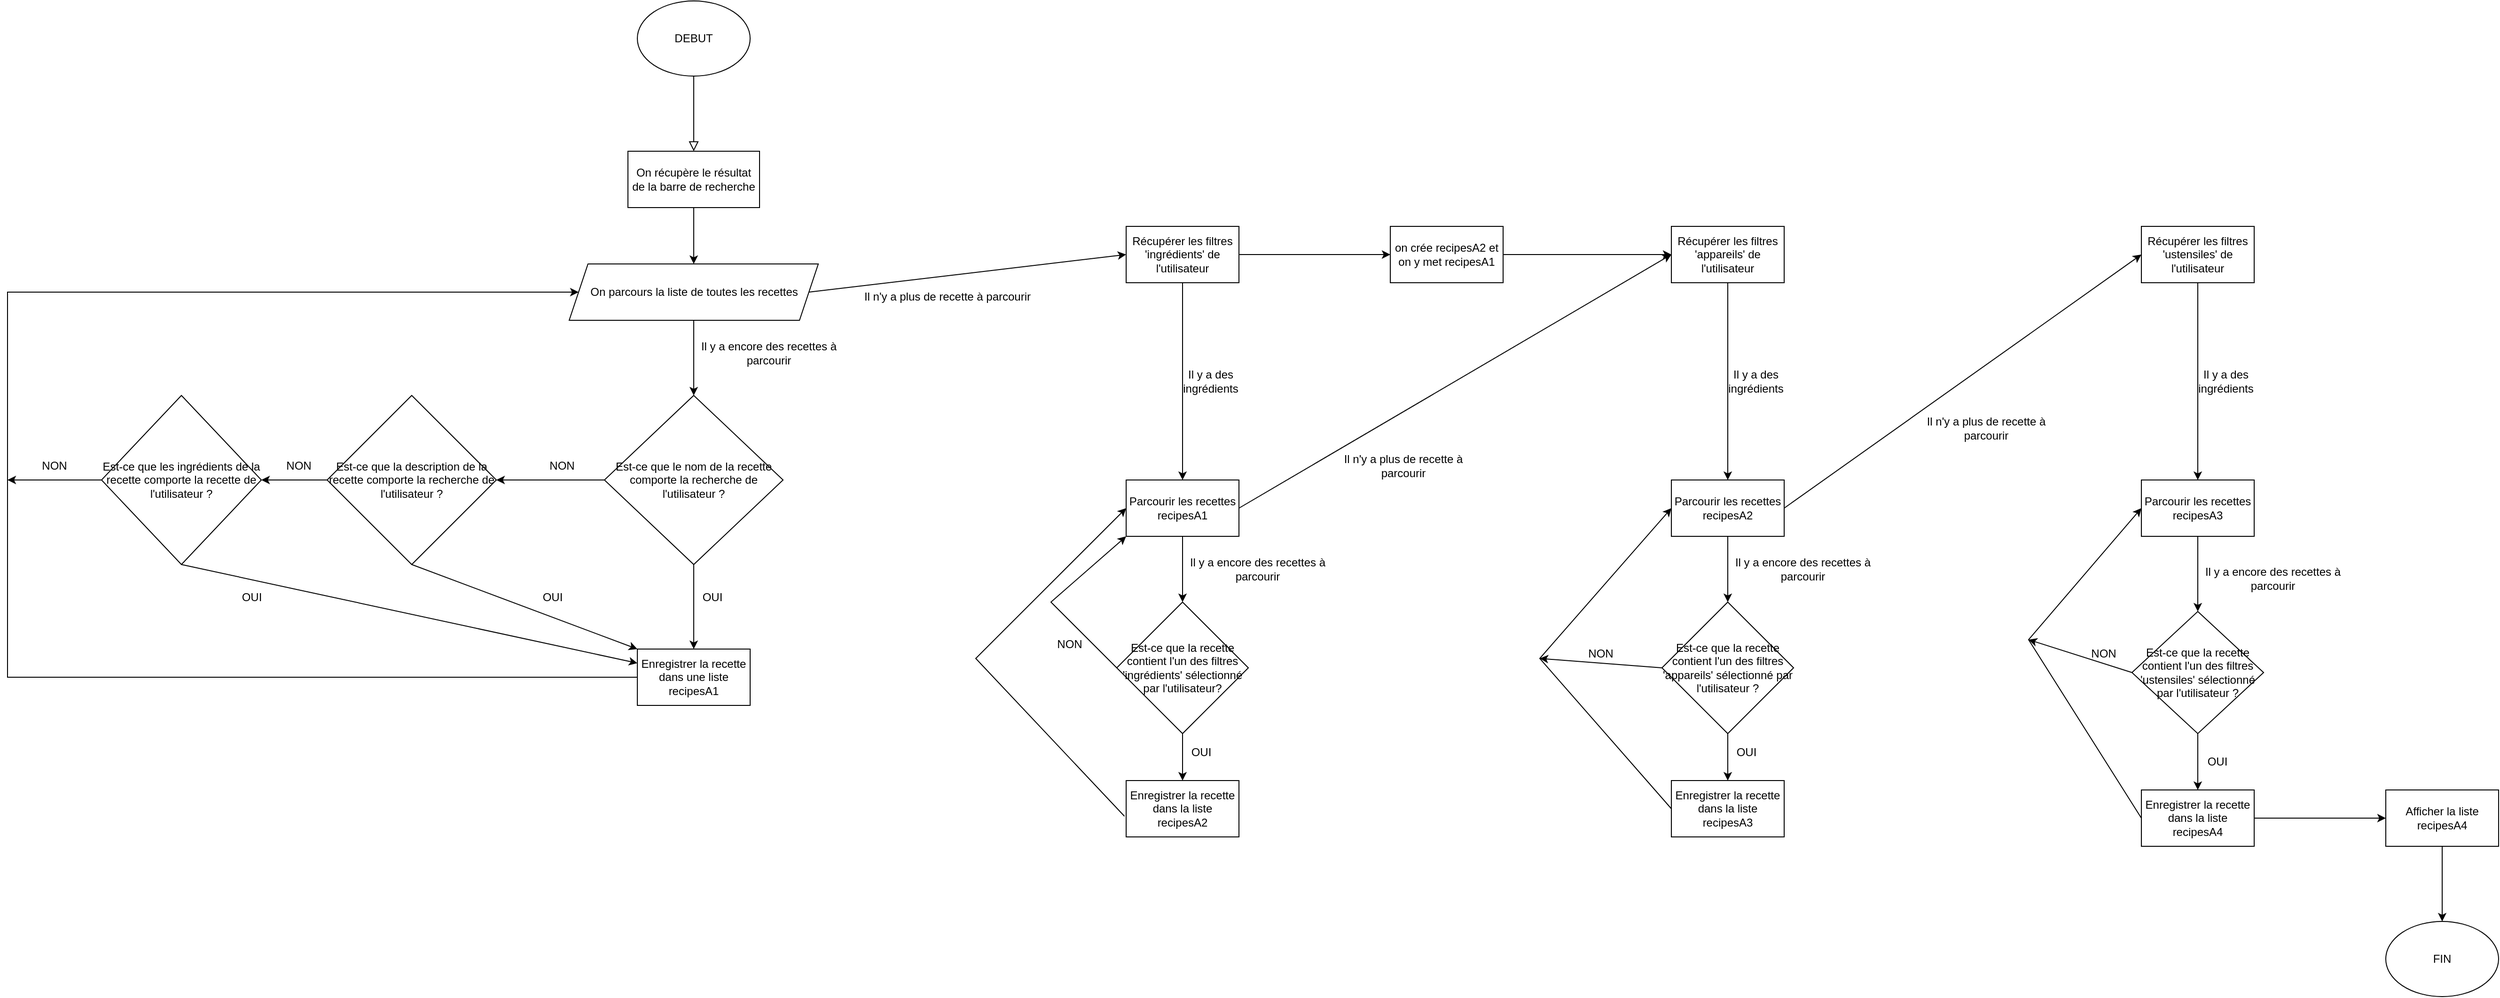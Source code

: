 <mxfile version="22.1.17" type="github">
  <diagram id="C5RBs43oDa-KdzZeNtuy" name="Page-1">
    <mxGraphModel dx="2261" dy="738" grid="1" gridSize="10" guides="1" tooltips="1" connect="1" arrows="1" fold="1" page="1" pageScale="1" pageWidth="827" pageHeight="1169" math="0" shadow="0">
      <root>
        <mxCell id="WIyWlLk6GJQsqaUBKTNV-0" />
        <mxCell id="WIyWlLk6GJQsqaUBKTNV-1" parent="WIyWlLk6GJQsqaUBKTNV-0" />
        <mxCell id="WIyWlLk6GJQsqaUBKTNV-2" value="" style="rounded=0;html=1;jettySize=auto;orthogonalLoop=1;fontSize=11;endArrow=block;endFill=0;endSize=8;strokeWidth=1;shadow=0;labelBackgroundColor=none;edgeStyle=orthogonalEdgeStyle;" parent="WIyWlLk6GJQsqaUBKTNV-1" edge="1">
          <mxGeometry relative="1" as="geometry">
            <mxPoint x="220" y="120" as="sourcePoint" />
            <mxPoint x="220" y="200" as="targetPoint" />
          </mxGeometry>
        </mxCell>
        <mxCell id="Xilps3Jjmm4mwuuj0VUE-0" value="DEBUT" style="ellipse;whiteSpace=wrap;html=1;" parent="WIyWlLk6GJQsqaUBKTNV-1" vertex="1">
          <mxGeometry x="160" y="40" width="120" height="80" as="geometry" />
        </mxCell>
        <mxCell id="Xilps3Jjmm4mwuuj0VUE-5" value="" style="edgeStyle=orthogonalEdgeStyle;rounded=0;orthogonalLoop=1;jettySize=auto;html=1;" parent="WIyWlLk6GJQsqaUBKTNV-1" source="Xilps3Jjmm4mwuuj0VUE-2" target="Xilps3Jjmm4mwuuj0VUE-3" edge="1">
          <mxGeometry relative="1" as="geometry">
            <Array as="points">
              <mxPoint x="220" y="280" />
              <mxPoint x="220" y="280" />
            </Array>
          </mxGeometry>
        </mxCell>
        <mxCell id="Xilps3Jjmm4mwuuj0VUE-2" value="On récupère le résultat de la barre de recherche" style="rounded=0;whiteSpace=wrap;html=1;" parent="WIyWlLk6GJQsqaUBKTNV-1" vertex="1">
          <mxGeometry x="150" y="200" width="140" height="60" as="geometry" />
        </mxCell>
        <mxCell id="Xilps3Jjmm4mwuuj0VUE-9" value="" style="edgeStyle=orthogonalEdgeStyle;rounded=0;orthogonalLoop=1;jettySize=auto;html=1;" parent="WIyWlLk6GJQsqaUBKTNV-1" source="Xilps3Jjmm4mwuuj0VUE-3" target="Xilps3Jjmm4mwuuj0VUE-7" edge="1">
          <mxGeometry relative="1" as="geometry" />
        </mxCell>
        <mxCell id="Xilps3Jjmm4mwuuj0VUE-3" value="On parcours la liste de toutes les recettes" style="shape=parallelogram;perimeter=parallelogramPerimeter;whiteSpace=wrap;html=1;fixedSize=1;" parent="WIyWlLk6GJQsqaUBKTNV-1" vertex="1">
          <mxGeometry x="87.5" y="320" width="265" height="60" as="geometry" />
        </mxCell>
        <mxCell id="Xilps3Jjmm4mwuuj0VUE-12" value="" style="edgeStyle=orthogonalEdgeStyle;rounded=0;orthogonalLoop=1;jettySize=auto;html=1;" parent="WIyWlLk6GJQsqaUBKTNV-1" source="Xilps3Jjmm4mwuuj0VUE-7" target="Xilps3Jjmm4mwuuj0VUE-11" edge="1">
          <mxGeometry relative="1" as="geometry" />
        </mxCell>
        <mxCell id="Xilps3Jjmm4mwuuj0VUE-7" value="Est-ce que le nom de la recette comporte la recherche de l&#39;utilisateur ?" style="rhombus;whiteSpace=wrap;html=1;" parent="WIyWlLk6GJQsqaUBKTNV-1" vertex="1">
          <mxGeometry x="125" y="460" width="190" height="180" as="geometry" />
        </mxCell>
        <mxCell id="Xilps3Jjmm4mwuuj0VUE-10" value="Il y a encore des recettes à parcourir" style="text;html=1;strokeColor=none;fillColor=none;align=center;verticalAlign=middle;whiteSpace=wrap;rounded=0;" parent="WIyWlLk6GJQsqaUBKTNV-1" vertex="1">
          <mxGeometry x="220" y="400" width="160" height="30" as="geometry" />
        </mxCell>
        <mxCell id="Xilps3Jjmm4mwuuj0VUE-24" style="edgeStyle=orthogonalEdgeStyle;rounded=0;orthogonalLoop=1;jettySize=auto;html=1;exitX=0;exitY=0.5;exitDx=0;exitDy=0;entryX=0;entryY=0.5;entryDx=0;entryDy=0;" parent="WIyWlLk6GJQsqaUBKTNV-1" source="Xilps3Jjmm4mwuuj0VUE-11" target="Xilps3Jjmm4mwuuj0VUE-3" edge="1">
          <mxGeometry relative="1" as="geometry">
            <Array as="points">
              <mxPoint x="-510" y="760" />
              <mxPoint x="-510" y="350" />
            </Array>
          </mxGeometry>
        </mxCell>
        <mxCell id="Xilps3Jjmm4mwuuj0VUE-11" value="Enregistrer la recette dans une liste recipesA1" style="rounded=0;whiteSpace=wrap;html=1;" parent="WIyWlLk6GJQsqaUBKTNV-1" vertex="1">
          <mxGeometry x="160" y="730" width="120" height="60" as="geometry" />
        </mxCell>
        <mxCell id="Xilps3Jjmm4mwuuj0VUE-13" value="OUI" style="text;html=1;strokeColor=none;fillColor=none;align=center;verticalAlign=middle;whiteSpace=wrap;rounded=0;" parent="WIyWlLk6GJQsqaUBKTNV-1" vertex="1">
          <mxGeometry x="210" y="660" width="60" height="30" as="geometry" />
        </mxCell>
        <mxCell id="Xilps3Jjmm4mwuuj0VUE-25" value="" style="endArrow=classic;html=1;rounded=0;exitX=0;exitY=0.5;exitDx=0;exitDy=0;" parent="WIyWlLk6GJQsqaUBKTNV-1" source="Xilps3Jjmm4mwuuj0VUE-7" edge="1">
          <mxGeometry width="50" height="50" relative="1" as="geometry">
            <mxPoint x="190" y="600" as="sourcePoint" />
            <mxPoint x="10" y="550" as="targetPoint" />
          </mxGeometry>
        </mxCell>
        <mxCell id="Xilps3Jjmm4mwuuj0VUE-26" value="NON" style="text;html=1;strokeColor=none;fillColor=none;align=center;verticalAlign=middle;whiteSpace=wrap;rounded=0;" parent="WIyWlLk6GJQsqaUBKTNV-1" vertex="1">
          <mxGeometry x="50" y="520" width="60" height="30" as="geometry" />
        </mxCell>
        <mxCell id="Xilps3Jjmm4mwuuj0VUE-27" value="Est-ce que la description de la recette comporte la recherche de l&#39;utilisateur ?" style="rhombus;whiteSpace=wrap;html=1;" parent="WIyWlLk6GJQsqaUBKTNV-1" vertex="1">
          <mxGeometry x="-170" y="460" width="180" height="180" as="geometry" />
        </mxCell>
        <mxCell id="Xilps3Jjmm4mwuuj0VUE-28" value="" style="endArrow=classic;html=1;rounded=0;exitX=0.5;exitY=1;exitDx=0;exitDy=0;entryX=0;entryY=0;entryDx=0;entryDy=0;" parent="WIyWlLk6GJQsqaUBKTNV-1" source="Xilps3Jjmm4mwuuj0VUE-27" target="Xilps3Jjmm4mwuuj0VUE-11" edge="1">
          <mxGeometry width="50" height="50" relative="1" as="geometry">
            <mxPoint x="190" y="600" as="sourcePoint" />
            <mxPoint x="240" y="550" as="targetPoint" />
          </mxGeometry>
        </mxCell>
        <mxCell id="Xilps3Jjmm4mwuuj0VUE-29" value="OUI" style="text;html=1;strokeColor=none;fillColor=none;align=center;verticalAlign=middle;whiteSpace=wrap;rounded=0;" parent="WIyWlLk6GJQsqaUBKTNV-1" vertex="1">
          <mxGeometry x="40" y="660" width="60" height="30" as="geometry" />
        </mxCell>
        <mxCell id="Xilps3Jjmm4mwuuj0VUE-30" value="" style="endArrow=classic;html=1;rounded=0;exitX=0;exitY=0.5;exitDx=0;exitDy=0;" parent="WIyWlLk6GJQsqaUBKTNV-1" source="Xilps3Jjmm4mwuuj0VUE-27" edge="1">
          <mxGeometry width="50" height="50" relative="1" as="geometry">
            <mxPoint x="190" y="600" as="sourcePoint" />
            <mxPoint x="-240" y="550" as="targetPoint" />
          </mxGeometry>
        </mxCell>
        <mxCell id="Xilps3Jjmm4mwuuj0VUE-32" value="NON" style="text;html=1;strokeColor=none;fillColor=none;align=center;verticalAlign=middle;whiteSpace=wrap;rounded=0;" parent="WIyWlLk6GJQsqaUBKTNV-1" vertex="1">
          <mxGeometry x="-230" y="520" width="60" height="30" as="geometry" />
        </mxCell>
        <mxCell id="Xilps3Jjmm4mwuuj0VUE-33" value="Récupérer les filtres &#39;ingrédients&#39; de l&#39;utilisateur" style="rounded=0;whiteSpace=wrap;html=1;" parent="WIyWlLk6GJQsqaUBKTNV-1" vertex="1">
          <mxGeometry x="680" y="280" width="120" height="60" as="geometry" />
        </mxCell>
        <mxCell id="Xilps3Jjmm4mwuuj0VUE-49" value="" style="edgeStyle=orthogonalEdgeStyle;rounded=0;orthogonalLoop=1;jettySize=auto;html=1;" parent="WIyWlLk6GJQsqaUBKTNV-1" source="Xilps3Jjmm4mwuuj0VUE-34" target="Xilps3Jjmm4mwuuj0VUE-47" edge="1">
          <mxGeometry relative="1" as="geometry" />
        </mxCell>
        <mxCell id="Xilps3Jjmm4mwuuj0VUE-34" value="Récupérer les filtres &#39;appareils&#39; de l&#39;utilisateur" style="rounded=0;whiteSpace=wrap;html=1;" parent="WIyWlLk6GJQsqaUBKTNV-1" vertex="1">
          <mxGeometry x="1260" y="280" width="120" height="60" as="geometry" />
        </mxCell>
        <mxCell id="Xilps3Jjmm4mwuuj0VUE-35" value="Récupérer les filtres &#39;ustensiles&#39; de l&#39;utilisateur" style="rounded=0;whiteSpace=wrap;html=1;" parent="WIyWlLk6GJQsqaUBKTNV-1" vertex="1">
          <mxGeometry x="1760" y="280" width="120" height="60" as="geometry" />
        </mxCell>
        <mxCell id="Xilps3Jjmm4mwuuj0VUE-36" value="" style="endArrow=classic;html=1;rounded=0;exitX=1;exitY=0.5;exitDx=0;exitDy=0;entryX=0;entryY=0.5;entryDx=0;entryDy=0;" parent="WIyWlLk6GJQsqaUBKTNV-1" source="Xilps3Jjmm4mwuuj0VUE-3" target="Xilps3Jjmm4mwuuj0VUE-33" edge="1">
          <mxGeometry width="50" height="50" relative="1" as="geometry">
            <mxPoint x="540" y="600" as="sourcePoint" />
            <mxPoint x="590" y="550" as="targetPoint" />
          </mxGeometry>
        </mxCell>
        <mxCell id="Xilps3Jjmm4mwuuj0VUE-37" value="Il n&#39;y a plus de recette à parcourir" style="text;html=1;strokeColor=none;fillColor=none;align=center;verticalAlign=middle;whiteSpace=wrap;rounded=0;" parent="WIyWlLk6GJQsqaUBKTNV-1" vertex="1">
          <mxGeometry x="390" y="340" width="200" height="30" as="geometry" />
        </mxCell>
        <mxCell id="Xilps3Jjmm4mwuuj0VUE-38" value="Parcourir les recettes recipesA1" style="rounded=0;whiteSpace=wrap;html=1;" parent="WIyWlLk6GJQsqaUBKTNV-1" vertex="1">
          <mxGeometry x="680" y="550" width="120" height="60" as="geometry" />
        </mxCell>
        <mxCell id="Xilps3Jjmm4mwuuj0VUE-39" value="" style="endArrow=classic;html=1;rounded=0;exitX=0.5;exitY=1;exitDx=0;exitDy=0;entryX=0.5;entryY=0;entryDx=0;entryDy=0;" parent="WIyWlLk6GJQsqaUBKTNV-1" source="Xilps3Jjmm4mwuuj0VUE-33" target="Xilps3Jjmm4mwuuj0VUE-38" edge="1">
          <mxGeometry width="50" height="50" relative="1" as="geometry">
            <mxPoint x="540" y="780" as="sourcePoint" />
            <mxPoint x="590" y="730" as="targetPoint" />
          </mxGeometry>
        </mxCell>
        <mxCell id="Xilps3Jjmm4mwuuj0VUE-40" value="Est-ce que la recette contient l&#39;un des filtres &#39;ingrédients&#39; sélectionné par l&#39;utilisateur?" style="rhombus;whiteSpace=wrap;html=1;" parent="WIyWlLk6GJQsqaUBKTNV-1" vertex="1">
          <mxGeometry x="670" y="680" width="140" height="140" as="geometry" />
        </mxCell>
        <mxCell id="Xilps3Jjmm4mwuuj0VUE-41" value="" style="endArrow=classic;html=1;rounded=0;exitX=0.5;exitY=1;exitDx=0;exitDy=0;entryX=0.5;entryY=0;entryDx=0;entryDy=0;" parent="WIyWlLk6GJQsqaUBKTNV-1" source="Xilps3Jjmm4mwuuj0VUE-38" target="Xilps3Jjmm4mwuuj0VUE-40" edge="1">
          <mxGeometry width="50" height="50" relative="1" as="geometry">
            <mxPoint x="540" y="710" as="sourcePoint" />
            <mxPoint x="590" y="660" as="targetPoint" />
          </mxGeometry>
        </mxCell>
        <mxCell id="Xilps3Jjmm4mwuuj0VUE-42" value="Enregistrer la recette dans la liste recipesA2" style="rounded=0;whiteSpace=wrap;html=1;" parent="WIyWlLk6GJQsqaUBKTNV-1" vertex="1">
          <mxGeometry x="680" y="870" width="120" height="60" as="geometry" />
        </mxCell>
        <mxCell id="Xilps3Jjmm4mwuuj0VUE-43" value="" style="endArrow=classic;html=1;rounded=0;exitX=0.5;exitY=1;exitDx=0;exitDy=0;entryX=0.5;entryY=0;entryDx=0;entryDy=0;" parent="WIyWlLk6GJQsqaUBKTNV-1" source="Xilps3Jjmm4mwuuj0VUE-40" target="Xilps3Jjmm4mwuuj0VUE-42" edge="1">
          <mxGeometry width="50" height="50" relative="1" as="geometry">
            <mxPoint x="540" y="710" as="sourcePoint" />
            <mxPoint x="590" y="660" as="targetPoint" />
          </mxGeometry>
        </mxCell>
        <mxCell id="Xilps3Jjmm4mwuuj0VUE-44" value="OUI" style="text;html=1;strokeColor=none;fillColor=none;align=center;verticalAlign=middle;whiteSpace=wrap;rounded=0;" parent="WIyWlLk6GJQsqaUBKTNV-1" vertex="1">
          <mxGeometry x="730" y="830" width="60" height="20" as="geometry" />
        </mxCell>
        <mxCell id="Xilps3Jjmm4mwuuj0VUE-51" value="" style="edgeStyle=orthogonalEdgeStyle;rounded=0;orthogonalLoop=1;jettySize=auto;html=1;" parent="WIyWlLk6GJQsqaUBKTNV-1" source="Xilps3Jjmm4mwuuj0VUE-47" target="Xilps3Jjmm4mwuuj0VUE-50" edge="1">
          <mxGeometry relative="1" as="geometry" />
        </mxCell>
        <mxCell id="Xilps3Jjmm4mwuuj0VUE-47" value="Parcourir les recettes recipesA2" style="rounded=0;whiteSpace=wrap;html=1;" parent="WIyWlLk6GJQsqaUBKTNV-1" vertex="1">
          <mxGeometry x="1260" y="550" width="120" height="60" as="geometry" />
        </mxCell>
        <mxCell id="Xilps3Jjmm4mwuuj0VUE-53" value="" style="edgeStyle=orthogonalEdgeStyle;rounded=0;orthogonalLoop=1;jettySize=auto;html=1;" parent="WIyWlLk6GJQsqaUBKTNV-1" source="Xilps3Jjmm4mwuuj0VUE-50" target="Xilps3Jjmm4mwuuj0VUE-52" edge="1">
          <mxGeometry relative="1" as="geometry" />
        </mxCell>
        <mxCell id="Xilps3Jjmm4mwuuj0VUE-50" value="Est-ce que la recette contient l&#39;un des filtres &#39;appareils&#39; sélectionné par l&#39;utilisateur ?" style="rhombus;whiteSpace=wrap;html=1;" parent="WIyWlLk6GJQsqaUBKTNV-1" vertex="1">
          <mxGeometry x="1250" y="680" width="140" height="140" as="geometry" />
        </mxCell>
        <mxCell id="Xilps3Jjmm4mwuuj0VUE-52" value="Enregistrer la recette dans la liste recipesA3" style="rounded=0;whiteSpace=wrap;html=1;" parent="WIyWlLk6GJQsqaUBKTNV-1" vertex="1">
          <mxGeometry x="1260" y="870" width="120" height="60" as="geometry" />
        </mxCell>
        <mxCell id="Xilps3Jjmm4mwuuj0VUE-54" value="OUI" style="text;html=1;strokeColor=none;fillColor=none;align=center;verticalAlign=middle;whiteSpace=wrap;rounded=0;" parent="WIyWlLk6GJQsqaUBKTNV-1" vertex="1">
          <mxGeometry x="1310" y="825" width="60" height="30" as="geometry" />
        </mxCell>
        <mxCell id="Xilps3Jjmm4mwuuj0VUE-55" value="" style="endArrow=classic;html=1;rounded=0;exitX=1;exitY=0.5;exitDx=0;exitDy=0;entryX=0;entryY=0.5;entryDx=0;entryDy=0;" parent="WIyWlLk6GJQsqaUBKTNV-1" source="Xilps3Jjmm4mwuuj0VUE-47" target="Xilps3Jjmm4mwuuj0VUE-35" edge="1">
          <mxGeometry width="50" height="50" relative="1" as="geometry">
            <mxPoint x="1370" y="880" as="sourcePoint" />
            <mxPoint x="1420" y="830" as="targetPoint" />
          </mxGeometry>
        </mxCell>
        <mxCell id="Xilps3Jjmm4mwuuj0VUE-60" value="" style="edgeStyle=orthogonalEdgeStyle;rounded=0;orthogonalLoop=1;jettySize=auto;html=1;" parent="WIyWlLk6GJQsqaUBKTNV-1" source="Xilps3Jjmm4mwuuj0VUE-58" target="Xilps3Jjmm4mwuuj0VUE-59" edge="1">
          <mxGeometry relative="1" as="geometry" />
        </mxCell>
        <mxCell id="Xilps3Jjmm4mwuuj0VUE-58" value="Parcourir les recettes recipesA3" style="rounded=0;whiteSpace=wrap;html=1;" parent="WIyWlLk6GJQsqaUBKTNV-1" vertex="1">
          <mxGeometry x="1760" y="550" width="120" height="60" as="geometry" />
        </mxCell>
        <mxCell id="Xilps3Jjmm4mwuuj0VUE-62" value="" style="edgeStyle=orthogonalEdgeStyle;rounded=0;orthogonalLoop=1;jettySize=auto;html=1;" parent="WIyWlLk6GJQsqaUBKTNV-1" source="Xilps3Jjmm4mwuuj0VUE-59" target="Xilps3Jjmm4mwuuj0VUE-61" edge="1">
          <mxGeometry relative="1" as="geometry" />
        </mxCell>
        <mxCell id="Xilps3Jjmm4mwuuj0VUE-59" value="Est-ce que la recette contient l&#39;un des filtres &#39;ustensiles&#39; sélectionné par l&#39;utilisateur ?" style="rhombus;whiteSpace=wrap;html=1;" parent="WIyWlLk6GJQsqaUBKTNV-1" vertex="1">
          <mxGeometry x="1750" y="690" width="140" height="130" as="geometry" />
        </mxCell>
        <mxCell id="Xilps3Jjmm4mwuuj0VUE-61" value="Enregistrer la recette dans la liste recipesA4" style="rounded=0;whiteSpace=wrap;html=1;" parent="WIyWlLk6GJQsqaUBKTNV-1" vertex="1">
          <mxGeometry x="1760" y="880" width="120" height="60" as="geometry" />
        </mxCell>
        <mxCell id="Xilps3Jjmm4mwuuj0VUE-63" value="OUI" style="text;html=1;strokeColor=none;fillColor=none;align=center;verticalAlign=middle;whiteSpace=wrap;rounded=0;" parent="WIyWlLk6GJQsqaUBKTNV-1" vertex="1">
          <mxGeometry x="1811" y="835" width="60" height="30" as="geometry" />
        </mxCell>
        <mxCell id="Xilps3Jjmm4mwuuj0VUE-67" value="" style="edgeStyle=orthogonalEdgeStyle;rounded=0;orthogonalLoop=1;jettySize=auto;html=1;" parent="WIyWlLk6GJQsqaUBKTNV-1" source="Xilps3Jjmm4mwuuj0VUE-64" target="Xilps3Jjmm4mwuuj0VUE-66" edge="1">
          <mxGeometry relative="1" as="geometry" />
        </mxCell>
        <mxCell id="Xilps3Jjmm4mwuuj0VUE-64" value="Afficher la liste recipesA4" style="rounded=0;whiteSpace=wrap;html=1;" parent="WIyWlLk6GJQsqaUBKTNV-1" vertex="1">
          <mxGeometry x="2020" y="880" width="120" height="60" as="geometry" />
        </mxCell>
        <mxCell id="Xilps3Jjmm4mwuuj0VUE-65" value="" style="endArrow=classic;html=1;rounded=0;exitX=1;exitY=0.5;exitDx=0;exitDy=0;entryX=0;entryY=0.5;entryDx=0;entryDy=0;" parent="WIyWlLk6GJQsqaUBKTNV-1" source="Xilps3Jjmm4mwuuj0VUE-61" target="Xilps3Jjmm4mwuuj0VUE-64" edge="1">
          <mxGeometry width="50" height="50" relative="1" as="geometry">
            <mxPoint x="1890" y="920" as="sourcePoint" />
            <mxPoint x="1940" y="870" as="targetPoint" />
          </mxGeometry>
        </mxCell>
        <mxCell id="Xilps3Jjmm4mwuuj0VUE-66" value="FIN" style="ellipse;whiteSpace=wrap;html=1;" parent="WIyWlLk6GJQsqaUBKTNV-1" vertex="1">
          <mxGeometry x="2020" y="1020" width="120" height="80" as="geometry" />
        </mxCell>
        <mxCell id="olDNL13JETzKJrrmqIdZ-0" value="" style="endArrow=classic;html=1;rounded=0;exitX=0;exitY=0.5;exitDx=0;exitDy=0;entryX=0;entryY=1;entryDx=0;entryDy=0;" edge="1" parent="WIyWlLk6GJQsqaUBKTNV-1" source="Xilps3Jjmm4mwuuj0VUE-40" target="Xilps3Jjmm4mwuuj0VUE-38">
          <mxGeometry width="50" height="50" relative="1" as="geometry">
            <mxPoint x="660" y="710" as="sourcePoint" />
            <mxPoint x="710" y="660" as="targetPoint" />
            <Array as="points">
              <mxPoint x="600" y="680" />
            </Array>
          </mxGeometry>
        </mxCell>
        <mxCell id="olDNL13JETzKJrrmqIdZ-1" value="NON" style="text;html=1;strokeColor=none;fillColor=none;align=center;verticalAlign=middle;whiteSpace=wrap;rounded=0;" vertex="1" parent="WIyWlLk6GJQsqaUBKTNV-1">
          <mxGeometry x="590" y="710" width="60" height="30" as="geometry" />
        </mxCell>
        <mxCell id="olDNL13JETzKJrrmqIdZ-3" value="Il y a encore des recettes à parcourir" style="text;html=1;strokeColor=none;fillColor=none;align=center;verticalAlign=middle;whiteSpace=wrap;rounded=0;" vertex="1" parent="WIyWlLk6GJQsqaUBKTNV-1">
          <mxGeometry x="740" y="630" width="160" height="30" as="geometry" />
        </mxCell>
        <mxCell id="olDNL13JETzKJrrmqIdZ-4" value="" style="endArrow=classic;html=1;rounded=0;exitX=-0.015;exitY=0.633;exitDx=0;exitDy=0;exitPerimeter=0;entryX=0;entryY=0.5;entryDx=0;entryDy=0;" edge="1" parent="WIyWlLk6GJQsqaUBKTNV-1" source="Xilps3Jjmm4mwuuj0VUE-42" target="Xilps3Jjmm4mwuuj0VUE-38">
          <mxGeometry width="50" height="50" relative="1" as="geometry">
            <mxPoint x="-380" y="760" as="sourcePoint" />
            <mxPoint x="-362" y="660" as="targetPoint" />
            <Array as="points">
              <mxPoint x="520" y="740" />
            </Array>
          </mxGeometry>
        </mxCell>
        <mxCell id="olDNL13JETzKJrrmqIdZ-5" value="" style="endArrow=classic;html=1;rounded=0;exitX=1;exitY=0.5;exitDx=0;exitDy=0;entryX=0;entryY=0.5;entryDx=0;entryDy=0;" edge="1" parent="WIyWlLk6GJQsqaUBKTNV-1" source="Xilps3Jjmm4mwuuj0VUE-38" target="Xilps3Jjmm4mwuuj0VUE-34">
          <mxGeometry width="50" height="50" relative="1" as="geometry">
            <mxPoint x="660" y="780" as="sourcePoint" />
            <mxPoint x="710" y="730" as="targetPoint" />
          </mxGeometry>
        </mxCell>
        <mxCell id="olDNL13JETzKJrrmqIdZ-7" value="NON" style="text;html=1;strokeColor=none;fillColor=none;align=center;verticalAlign=middle;whiteSpace=wrap;rounded=0;" vertex="1" parent="WIyWlLk6GJQsqaUBKTNV-1">
          <mxGeometry x="1170" y="730" width="30" height="10" as="geometry" />
        </mxCell>
        <mxCell id="olDNL13JETzKJrrmqIdZ-8" value="" style="endArrow=classic;html=1;rounded=0;exitX=0;exitY=0.5;exitDx=0;exitDy=0;entryX=0;entryY=0.5;entryDx=0;entryDy=0;" edge="1" parent="WIyWlLk6GJQsqaUBKTNV-1" source="Xilps3Jjmm4mwuuj0VUE-52" target="Xilps3Jjmm4mwuuj0VUE-47">
          <mxGeometry width="50" height="50" relative="1" as="geometry">
            <mxPoint x="750" y="710" as="sourcePoint" />
            <mxPoint x="800" y="660" as="targetPoint" />
            <Array as="points">
              <mxPoint x="1120" y="740" />
            </Array>
          </mxGeometry>
        </mxCell>
        <mxCell id="olDNL13JETzKJrrmqIdZ-10" value="" style="endArrow=classic;html=1;rounded=0;entryX=0;entryY=0.5;entryDx=0;entryDy=0;exitX=0;exitY=0.5;exitDx=0;exitDy=0;" edge="1" parent="WIyWlLk6GJQsqaUBKTNV-1" source="Xilps3Jjmm4mwuuj0VUE-61" target="Xilps3Jjmm4mwuuj0VUE-58">
          <mxGeometry width="50" height="50" relative="1" as="geometry">
            <mxPoint x="1450" y="720" as="sourcePoint" />
            <mxPoint x="1500" y="670" as="targetPoint" />
            <Array as="points">
              <mxPoint x="1640" y="720" />
            </Array>
          </mxGeometry>
        </mxCell>
        <mxCell id="olDNL13JETzKJrrmqIdZ-11" value="NON" style="text;html=1;strokeColor=none;fillColor=none;align=center;verticalAlign=middle;whiteSpace=wrap;rounded=0;" vertex="1" parent="WIyWlLk6GJQsqaUBKTNV-1">
          <mxGeometry x="1690" y="720" width="60" height="30" as="geometry" />
        </mxCell>
        <mxCell id="olDNL13JETzKJrrmqIdZ-12" value="" style="endArrow=classic;html=1;rounded=0;exitX=0.5;exitY=1;exitDx=0;exitDy=0;entryX=0.5;entryY=0;entryDx=0;entryDy=0;" edge="1" parent="WIyWlLk6GJQsqaUBKTNV-1" source="Xilps3Jjmm4mwuuj0VUE-35" target="Xilps3Jjmm4mwuuj0VUE-58">
          <mxGeometry width="50" height="50" relative="1" as="geometry">
            <mxPoint x="1650" y="780" as="sourcePoint" />
            <mxPoint x="1700" y="730" as="targetPoint" />
          </mxGeometry>
        </mxCell>
        <mxCell id="olDNL13JETzKJrrmqIdZ-13" value="Il n&#39;y a plus de recette à parcourir" style="text;html=1;strokeColor=none;fillColor=none;align=center;verticalAlign=middle;whiteSpace=wrap;rounded=0;" vertex="1" parent="WIyWlLk6GJQsqaUBKTNV-1">
          <mxGeometry x="890" y="520" width="170" height="30" as="geometry" />
        </mxCell>
        <mxCell id="olDNL13JETzKJrrmqIdZ-14" value="Il n&#39;y a plus de recette à parcourir" style="text;html=1;strokeColor=none;fillColor=none;align=center;verticalAlign=middle;whiteSpace=wrap;rounded=0;" vertex="1" parent="WIyWlLk6GJQsqaUBKTNV-1">
          <mxGeometry x="1510" y="480" width="170" height="30" as="geometry" />
        </mxCell>
        <mxCell id="olDNL13JETzKJrrmqIdZ-15" value="Il y a encore des recettes à parcourir" style="text;html=1;strokeColor=none;fillColor=none;align=center;verticalAlign=middle;whiteSpace=wrap;rounded=0;" vertex="1" parent="WIyWlLk6GJQsqaUBKTNV-1">
          <mxGeometry x="1320" y="630" width="160" height="30" as="geometry" />
        </mxCell>
        <mxCell id="olDNL13JETzKJrrmqIdZ-16" value="Il y a encore des recettes à parcourir" style="text;html=1;strokeColor=none;fillColor=none;align=center;verticalAlign=middle;whiteSpace=wrap;rounded=0;" vertex="1" parent="WIyWlLk6GJQsqaUBKTNV-1">
          <mxGeometry x="1820" y="640" width="160" height="30" as="geometry" />
        </mxCell>
        <mxCell id="olDNL13JETzKJrrmqIdZ-18" value="Il y a des ingrédients" style="text;html=1;strokeColor=none;fillColor=none;align=center;verticalAlign=middle;whiteSpace=wrap;rounded=0;" vertex="1" parent="WIyWlLk6GJQsqaUBKTNV-1">
          <mxGeometry x="740" y="430" width="60" height="30" as="geometry" />
        </mxCell>
        <mxCell id="olDNL13JETzKJrrmqIdZ-19" value="on crée recipesA2 et on y met recipesA1" style="rounded=0;whiteSpace=wrap;html=1;" vertex="1" parent="WIyWlLk6GJQsqaUBKTNV-1">
          <mxGeometry x="961" y="280" width="120" height="60" as="geometry" />
        </mxCell>
        <mxCell id="olDNL13JETzKJrrmqIdZ-20" value="" style="endArrow=classic;html=1;rounded=0;exitX=1;exitY=0.5;exitDx=0;exitDy=0;entryX=0;entryY=0.5;entryDx=0;entryDy=0;" edge="1" parent="WIyWlLk6GJQsqaUBKTNV-1" source="Xilps3Jjmm4mwuuj0VUE-33" target="olDNL13JETzKJrrmqIdZ-19">
          <mxGeometry width="50" height="50" relative="1" as="geometry">
            <mxPoint x="1170" y="790" as="sourcePoint" />
            <mxPoint x="1220" y="740" as="targetPoint" />
          </mxGeometry>
        </mxCell>
        <mxCell id="olDNL13JETzKJrrmqIdZ-21" value="" style="endArrow=classic;html=1;rounded=0;exitX=1;exitY=0.5;exitDx=0;exitDy=0;" edge="1" parent="WIyWlLk6GJQsqaUBKTNV-1" source="olDNL13JETzKJrrmqIdZ-19">
          <mxGeometry width="50" height="50" relative="1" as="geometry">
            <mxPoint x="1091" y="790" as="sourcePoint" />
            <mxPoint x="1260" y="310" as="targetPoint" />
          </mxGeometry>
        </mxCell>
        <mxCell id="olDNL13JETzKJrrmqIdZ-22" value="Est-ce que les ingrédients de la recette comporte la recette de l&#39;utilisateur ?" style="rhombus;whiteSpace=wrap;html=1;" vertex="1" parent="WIyWlLk6GJQsqaUBKTNV-1">
          <mxGeometry x="-410" y="460" width="170" height="180" as="geometry" />
        </mxCell>
        <mxCell id="olDNL13JETzKJrrmqIdZ-24" value="" style="endArrow=classic;html=1;rounded=0;exitX=0.5;exitY=1;exitDx=0;exitDy=0;entryX=0;entryY=0.25;entryDx=0;entryDy=0;" edge="1" parent="WIyWlLk6GJQsqaUBKTNV-1" source="olDNL13JETzKJrrmqIdZ-22" target="Xilps3Jjmm4mwuuj0VUE-11">
          <mxGeometry width="50" height="50" relative="1" as="geometry">
            <mxPoint x="90" y="580" as="sourcePoint" />
            <mxPoint x="140" y="530" as="targetPoint" />
          </mxGeometry>
        </mxCell>
        <mxCell id="olDNL13JETzKJrrmqIdZ-25" value="OUI" style="text;html=1;strokeColor=none;fillColor=none;align=center;verticalAlign=middle;whiteSpace=wrap;rounded=0;" vertex="1" parent="WIyWlLk6GJQsqaUBKTNV-1">
          <mxGeometry x="-280" y="660" width="60" height="30" as="geometry" />
        </mxCell>
        <mxCell id="olDNL13JETzKJrrmqIdZ-27" value="" style="endArrow=classic;html=1;rounded=0;exitX=0;exitY=0.5;exitDx=0;exitDy=0;" edge="1" parent="WIyWlLk6GJQsqaUBKTNV-1" source="olDNL13JETzKJrrmqIdZ-22">
          <mxGeometry width="50" height="50" relative="1" as="geometry">
            <mxPoint x="90" y="580" as="sourcePoint" />
            <mxPoint x="-510" y="550" as="targetPoint" />
          </mxGeometry>
        </mxCell>
        <mxCell id="olDNL13JETzKJrrmqIdZ-29" value="NON" style="text;html=1;strokeColor=none;fillColor=none;align=center;verticalAlign=middle;whiteSpace=wrap;rounded=0;" vertex="1" parent="WIyWlLk6GJQsqaUBKTNV-1">
          <mxGeometry x="-490" y="520" width="60" height="30" as="geometry" />
        </mxCell>
        <mxCell id="olDNL13JETzKJrrmqIdZ-30" value="Il y a des ingrédients" style="text;html=1;strokeColor=none;fillColor=none;align=center;verticalAlign=middle;whiteSpace=wrap;rounded=0;" vertex="1" parent="WIyWlLk6GJQsqaUBKTNV-1">
          <mxGeometry x="1320" y="430" width="60" height="30" as="geometry" />
        </mxCell>
        <mxCell id="olDNL13JETzKJrrmqIdZ-31" value="Il y a des ingrédients" style="text;html=1;strokeColor=none;fillColor=none;align=center;verticalAlign=middle;whiteSpace=wrap;rounded=0;" vertex="1" parent="WIyWlLk6GJQsqaUBKTNV-1">
          <mxGeometry x="1820" y="430" width="60" height="30" as="geometry" />
        </mxCell>
        <mxCell id="olDNL13JETzKJrrmqIdZ-32" value="" style="endArrow=classic;html=1;rounded=0;exitX=0;exitY=0.5;exitDx=0;exitDy=0;" edge="1" parent="WIyWlLk6GJQsqaUBKTNV-1" source="Xilps3Jjmm4mwuuj0VUE-59">
          <mxGeometry width="50" height="50" relative="1" as="geometry">
            <mxPoint x="1800" y="640" as="sourcePoint" />
            <mxPoint x="1640" y="720" as="targetPoint" />
          </mxGeometry>
        </mxCell>
        <mxCell id="olDNL13JETzKJrrmqIdZ-33" value="" style="endArrow=classic;html=1;rounded=0;exitX=0;exitY=0.5;exitDx=0;exitDy=0;" edge="1" parent="WIyWlLk6GJQsqaUBKTNV-1" source="Xilps3Jjmm4mwuuj0VUE-50">
          <mxGeometry width="50" height="50" relative="1" as="geometry">
            <mxPoint x="1420" y="640" as="sourcePoint" />
            <mxPoint x="1120" y="740" as="targetPoint" />
          </mxGeometry>
        </mxCell>
      </root>
    </mxGraphModel>
  </diagram>
</mxfile>
